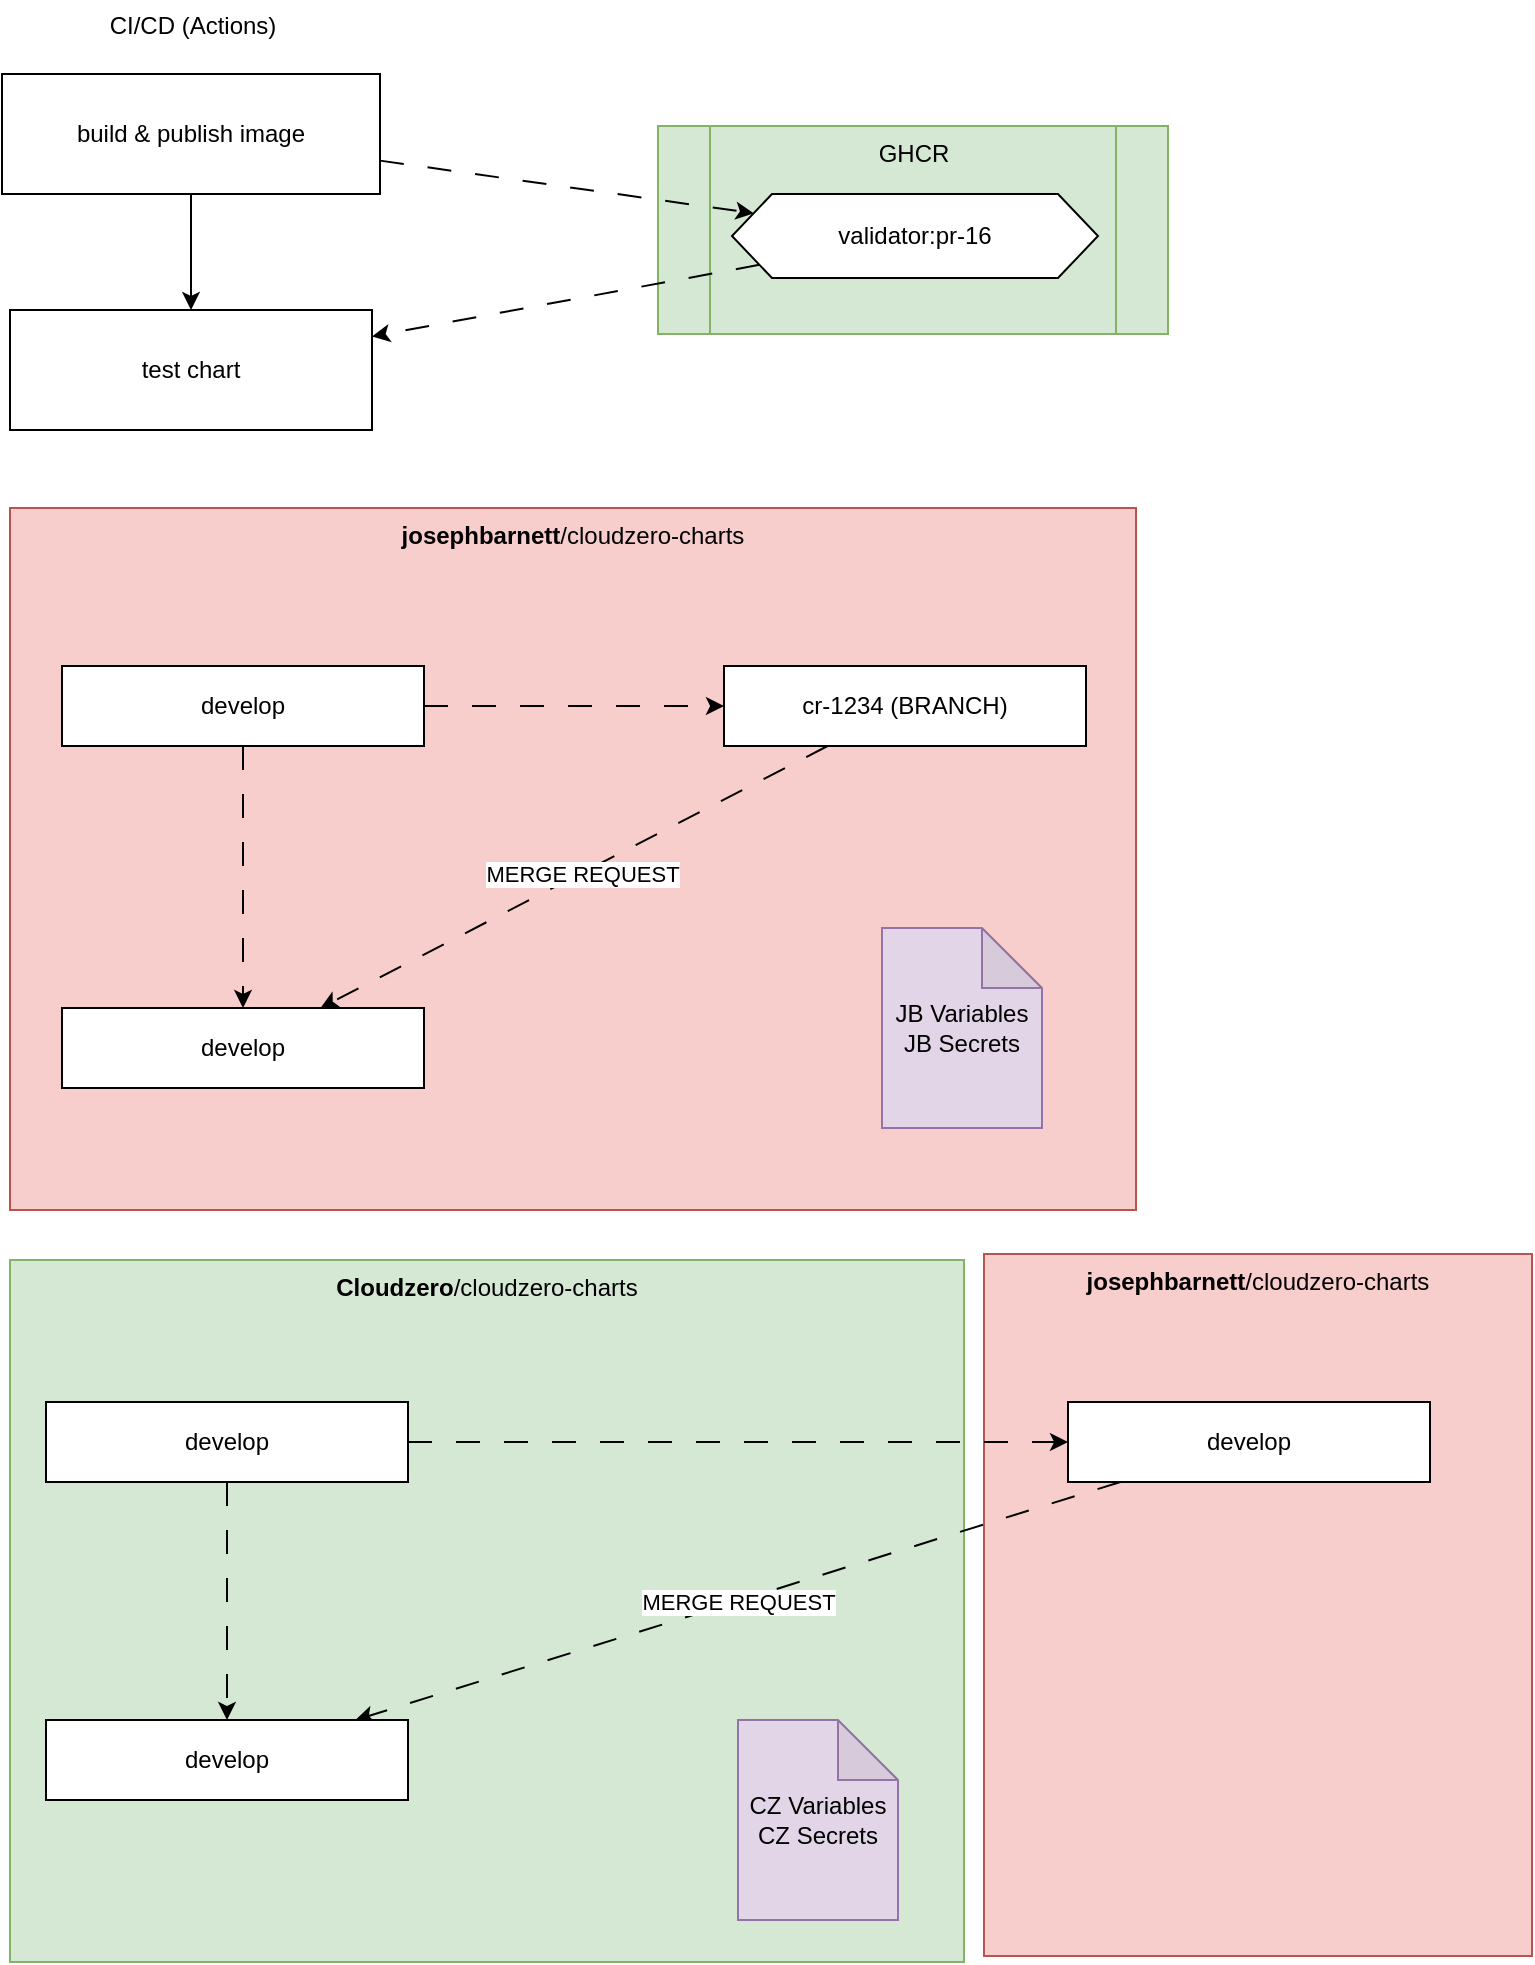 <mxfile>
    <diagram id="fG8iA0srPWsa8p9T6XJ-" name="Page-1">
        <mxGraphModel dx="1434" dy="827" grid="0" gridSize="10" guides="1" tooltips="1" connect="1" arrows="1" fold="1" page="0" pageScale="1" pageWidth="850" pageHeight="1100" math="0" shadow="0">
            <root>
                <mxCell id="0"/>
                <mxCell id="1" parent="0"/>
                <mxCell id="11" style="edgeStyle=none;html=1;" parent="1" source="2" target="3" edge="1">
                    <mxGeometry relative="1" as="geometry"/>
                </mxCell>
                <mxCell id="2" value="build &amp;amp; publish image" style="rounded=0;whiteSpace=wrap;html=1;" parent="1" vertex="1">
                    <mxGeometry x="180" y="233" width="189" height="60" as="geometry"/>
                </mxCell>
                <mxCell id="3" value="test chart" style="rounded=0;whiteSpace=wrap;html=1;" parent="1" vertex="1">
                    <mxGeometry x="184" y="351" width="181" height="60" as="geometry"/>
                </mxCell>
                <mxCell id="5" value="GHCR" style="shape=process;whiteSpace=wrap;html=1;backgroundOutline=1;fillColor=#d5e8d4;strokeColor=#82b366;verticalAlign=top;" parent="1" vertex="1">
                    <mxGeometry x="508" y="259" width="255" height="104" as="geometry"/>
                </mxCell>
                <mxCell id="8" style="edgeStyle=none;html=1;dashed=1;dashPattern=12 12;" parent="1" source="6" target="3" edge="1">
                    <mxGeometry relative="1" as="geometry"/>
                </mxCell>
                <mxCell id="6" value="validator:pr-16" style="shape=hexagon;perimeter=hexagonPerimeter2;whiteSpace=wrap;html=1;fixedSize=1;" parent="1" vertex="1">
                    <mxGeometry x="545" y="293" width="183" height="42" as="geometry"/>
                </mxCell>
                <mxCell id="7" style="edgeStyle=none;html=1;dashed=1;dashPattern=12 12;" parent="1" source="2" target="6" edge="1">
                    <mxGeometry relative="1" as="geometry"/>
                </mxCell>
                <mxCell id="12" value="CI/CD (Actions)" style="text;html=1;align=center;verticalAlign=middle;resizable=0;points=[];autosize=1;strokeColor=none;fillColor=none;" parent="1" vertex="1">
                    <mxGeometry x="224" y="196" width="101" height="26" as="geometry"/>
                </mxCell>
                <mxCell id="13" value="&lt;b&gt;josephbarnett&lt;/b&gt;/cloudzero-charts" style="rounded=0;whiteSpace=wrap;html=1;fillColor=#f8cecc;strokeColor=#b85450;verticalAlign=top;" parent="1" vertex="1">
                    <mxGeometry x="184" y="450" width="563" height="351" as="geometry"/>
                </mxCell>
                <mxCell id="16" style="edgeStyle=none;html=1;dashed=1;dashPattern=12 12;" parent="1" source="14" target="15" edge="1">
                    <mxGeometry relative="1" as="geometry"/>
                </mxCell>
                <mxCell id="17" style="edgeStyle=none;html=1;dashed=1;dashPattern=12 12;" parent="1" source="14" target="18" edge="1">
                    <mxGeometry relative="1" as="geometry"/>
                </mxCell>
                <mxCell id="14" value="develop" style="rounded=0;whiteSpace=wrap;html=1;" parent="1" vertex="1">
                    <mxGeometry x="210" y="529" width="181" height="40" as="geometry"/>
                </mxCell>
                <mxCell id="19" style="edgeStyle=none;html=1;dashed=1;dashPattern=12 12;" parent="1" source="15" target="18" edge="1">
                    <mxGeometry relative="1" as="geometry"/>
                </mxCell>
                <mxCell id="20" value="MERGE REQUEST" style="edgeLabel;html=1;align=center;verticalAlign=middle;resizable=0;points=[];" parent="19" vertex="1" connectable="0">
                    <mxGeometry x="0.089" y="-4" relative="1" as="geometry">
                        <mxPoint x="17" y="-4" as="offset"/>
                    </mxGeometry>
                </mxCell>
                <mxCell id="15" value="cr-1234 (BRANCH)" style="rounded=0;whiteSpace=wrap;html=1;" parent="1" vertex="1">
                    <mxGeometry x="541" y="529" width="181" height="40" as="geometry"/>
                </mxCell>
                <mxCell id="18" value="develop" style="rounded=0;whiteSpace=wrap;html=1;" parent="1" vertex="1">
                    <mxGeometry x="210" y="700" width="181" height="40" as="geometry"/>
                </mxCell>
                <mxCell id="21" value="&lt;b&gt;josephbarnett&lt;/b&gt;/cloudzero-charts" style="rounded=0;whiteSpace=wrap;html=1;fillColor=#f8cecc;strokeColor=#b85450;verticalAlign=top;" parent="1" vertex="1">
                    <mxGeometry x="671" y="823" width="274" height="351" as="geometry"/>
                </mxCell>
                <mxCell id="22" value="&lt;b&gt;Cloudzero&lt;/b&gt;/cloudzero-charts" style="rounded=0;whiteSpace=wrap;html=1;fillColor=#d5e8d4;strokeColor=#82b366;verticalAlign=top;" parent="1" vertex="1">
                    <mxGeometry x="184" y="826" width="477" height="351" as="geometry"/>
                </mxCell>
                <mxCell id="25" style="edgeStyle=none;html=1;dashed=1;dashPattern=12 12;" parent="1" source="23" target="24" edge="1">
                    <mxGeometry relative="1" as="geometry"/>
                </mxCell>
                <mxCell id="27" style="edgeStyle=none;html=1;dashed=1;dashPattern=12 12;" parent="1" source="23" target="26" edge="1">
                    <mxGeometry relative="1" as="geometry"/>
                </mxCell>
                <mxCell id="23" value="develop" style="rounded=0;whiteSpace=wrap;html=1;" parent="1" vertex="1">
                    <mxGeometry x="202" y="897" width="181" height="40" as="geometry"/>
                </mxCell>
                <mxCell id="28" value="MERGE REQUEST" style="edgeStyle=none;html=1;dashed=1;dashPattern=12 12;" parent="1" source="24" target="26" edge="1">
                    <mxGeometry relative="1" as="geometry"/>
                </mxCell>
                <mxCell id="24" value="develop" style="rounded=0;whiteSpace=wrap;html=1;" parent="1" vertex="1">
                    <mxGeometry x="713" y="897" width="181" height="40" as="geometry"/>
                </mxCell>
                <mxCell id="26" value="develop" style="rounded=0;whiteSpace=wrap;html=1;" parent="1" vertex="1">
                    <mxGeometry x="202" y="1056" width="181" height="40" as="geometry"/>
                </mxCell>
                <mxCell id="29" value="CZ Variables&lt;br&gt;CZ Secrets" style="shape=note;whiteSpace=wrap;html=1;backgroundOutline=1;darkOpacity=0.05;fillColor=#e1d5e7;strokeColor=#9673a6;" parent="1" vertex="1">
                    <mxGeometry x="548" y="1056" width="80" height="100" as="geometry"/>
                </mxCell>
                <mxCell id="30" value="JB Variables&lt;br&gt;JB&amp;nbsp;Secrets" style="shape=note;whiteSpace=wrap;html=1;backgroundOutline=1;darkOpacity=0.05;fillColor=#e1d5e7;strokeColor=#9673a6;" parent="1" vertex="1">
                    <mxGeometry x="620" y="660" width="80" height="100" as="geometry"/>
                </mxCell>
            </root>
        </mxGraphModel>
    </diagram>
    <diagram id="ABNr1fowApm8qMt5HBqv" name="Page-2">
        <mxGraphModel dx="1893" dy="1434" grid="0" gridSize="10" guides="1" tooltips="1" connect="1" arrows="1" fold="1" page="0" pageScale="1" pageWidth="850" pageHeight="1100" math="0" shadow="0">
            <root>
                <mxCell id="0"/>
                <mxCell id="1" parent="0"/>
                <mxCell id="wX0GLNSc3Dvqysatx9Gs-14" value="" style="rounded=0;whiteSpace=wrap;html=1;labelBackgroundColor=none;fontFamily=Helvetica;fontSize=17;fontColor=#333333;fillColor=#f5f5f5;strokeColor=#666666;" vertex="1" parent="1">
                    <mxGeometry x="-105" y="-18" width="1029" height="651" as="geometry"/>
                </mxCell>
                <mxCell id="TMAA9AGJtpTwvZdGbHxa-1" style="edgeStyle=none;html=1;" edge="1" parent="1" source="TMAA9AGJtpTwvZdGbHxa-2">
                    <mxGeometry relative="1" as="geometry">
                        <mxPoint x="228" y="267" as="targetPoint"/>
                    </mxGeometry>
                </mxCell>
                <mxCell id="TMAA9AGJtpTwvZdGbHxa-2" value="detect changes" style="rounded=0;whiteSpace=wrap;html=1;fontStyle=1" vertex="1" parent="1">
                    <mxGeometry x="-85" y="237" width="189" height="60" as="geometry"/>
                </mxCell>
                <mxCell id="TMAA9AGJtpTwvZdGbHxa-3" value="WORKFLOW: build-test-publish-image&lt;br&gt;" style="rounded=0;whiteSpace=wrap;html=1;verticalAlign=top;fontStyle=1;fontSize=26;" vertex="1" parent="1">
                    <mxGeometry x="224" y="42" width="655" height="568" as="geometry"/>
                </mxCell>
                <mxCell id="TMAA9AGJtpTwvZdGbHxa-8" value="CI/CD (Actions Workflow)" style="text;html=1;align=center;verticalAlign=middle;resizable=0;points=[];autosize=1;strokeColor=none;fillColor=none;fontStyle=1;fontSize=25;" vertex="1" parent="1">
                    <mxGeometry x="-102" y="-12" width="320" height="42" as="geometry"/>
                </mxCell>
                <mxCell id="TMAA9AGJtpTwvZdGbHxa-9" value="&lt;b&gt;josephbarnett&lt;/b&gt;/cloudzero-charts" style="rounded=0;whiteSpace=wrap;html=1;fillColor=#f8cecc;strokeColor=#b85450;verticalAlign=top;" vertex="1" parent="1">
                    <mxGeometry x="27" y="1067" width="563" height="351" as="geometry"/>
                </mxCell>
                <mxCell id="TMAA9AGJtpTwvZdGbHxa-10" style="edgeStyle=none;html=1;dashed=1;dashPattern=12 12;" edge="1" parent="1" source="TMAA9AGJtpTwvZdGbHxa-12" target="TMAA9AGJtpTwvZdGbHxa-15">
                    <mxGeometry relative="1" as="geometry"/>
                </mxCell>
                <mxCell id="TMAA9AGJtpTwvZdGbHxa-11" style="edgeStyle=none;html=1;dashed=1;dashPattern=12 12;" edge="1" parent="1" source="TMAA9AGJtpTwvZdGbHxa-12" target="TMAA9AGJtpTwvZdGbHxa-16">
                    <mxGeometry relative="1" as="geometry"/>
                </mxCell>
                <mxCell id="TMAA9AGJtpTwvZdGbHxa-12" value="develop" style="rounded=0;whiteSpace=wrap;html=1;" vertex="1" parent="1">
                    <mxGeometry x="53" y="1146" width="181" height="40" as="geometry"/>
                </mxCell>
                <mxCell id="TMAA9AGJtpTwvZdGbHxa-13" style="edgeStyle=none;html=1;dashed=1;dashPattern=12 12;" edge="1" parent="1" source="TMAA9AGJtpTwvZdGbHxa-15" target="TMAA9AGJtpTwvZdGbHxa-16">
                    <mxGeometry relative="1" as="geometry"/>
                </mxCell>
                <mxCell id="TMAA9AGJtpTwvZdGbHxa-14" value="MERGE REQUEST" style="edgeLabel;html=1;align=center;verticalAlign=middle;resizable=0;points=[];" vertex="1" connectable="0" parent="TMAA9AGJtpTwvZdGbHxa-13">
                    <mxGeometry x="0.089" y="-4" relative="1" as="geometry">
                        <mxPoint x="17" y="-4" as="offset"/>
                    </mxGeometry>
                </mxCell>
                <mxCell id="TMAA9AGJtpTwvZdGbHxa-15" value="cr-1234 (BRANCH)" style="rounded=0;whiteSpace=wrap;html=1;" vertex="1" parent="1">
                    <mxGeometry x="384" y="1146" width="181" height="40" as="geometry"/>
                </mxCell>
                <mxCell id="TMAA9AGJtpTwvZdGbHxa-16" value="develop" style="rounded=0;whiteSpace=wrap;html=1;" vertex="1" parent="1">
                    <mxGeometry x="53" y="1317" width="181" height="40" as="geometry"/>
                </mxCell>
                <mxCell id="TMAA9AGJtpTwvZdGbHxa-17" value="&lt;b&gt;josephbarnett&lt;/b&gt;/cloudzero-charts" style="rounded=0;whiteSpace=wrap;html=1;fillColor=#f8cecc;strokeColor=#b85450;verticalAlign=top;" vertex="1" parent="1">
                    <mxGeometry x="514" y="1440" width="274" height="351" as="geometry"/>
                </mxCell>
                <mxCell id="TMAA9AGJtpTwvZdGbHxa-18" value="&lt;b&gt;Cloudzero&lt;/b&gt;/cloudzero-charts" style="rounded=0;whiteSpace=wrap;html=1;fillColor=#d5e8d4;strokeColor=#82b366;verticalAlign=top;" vertex="1" parent="1">
                    <mxGeometry x="27" y="1443" width="477" height="351" as="geometry"/>
                </mxCell>
                <mxCell id="TMAA9AGJtpTwvZdGbHxa-19" style="edgeStyle=none;html=1;dashed=1;dashPattern=12 12;" edge="1" parent="1" source="TMAA9AGJtpTwvZdGbHxa-21" target="TMAA9AGJtpTwvZdGbHxa-23">
                    <mxGeometry relative="1" as="geometry"/>
                </mxCell>
                <mxCell id="TMAA9AGJtpTwvZdGbHxa-20" style="edgeStyle=none;html=1;dashed=1;dashPattern=12 12;" edge="1" parent="1" source="TMAA9AGJtpTwvZdGbHxa-21" target="TMAA9AGJtpTwvZdGbHxa-24">
                    <mxGeometry relative="1" as="geometry"/>
                </mxCell>
                <mxCell id="TMAA9AGJtpTwvZdGbHxa-21" value="develop" style="rounded=0;whiteSpace=wrap;html=1;" vertex="1" parent="1">
                    <mxGeometry x="45" y="1514" width="181" height="40" as="geometry"/>
                </mxCell>
                <mxCell id="TMAA9AGJtpTwvZdGbHxa-22" value="MERGE REQUEST" style="edgeStyle=none;html=1;dashed=1;dashPattern=12 12;" edge="1" parent="1" source="TMAA9AGJtpTwvZdGbHxa-23" target="TMAA9AGJtpTwvZdGbHxa-24">
                    <mxGeometry relative="1" as="geometry"/>
                </mxCell>
                <mxCell id="TMAA9AGJtpTwvZdGbHxa-23" value="develop" style="rounded=0;whiteSpace=wrap;html=1;" vertex="1" parent="1">
                    <mxGeometry x="556" y="1514" width="181" height="40" as="geometry"/>
                </mxCell>
                <mxCell id="TMAA9AGJtpTwvZdGbHxa-24" value="develop" style="rounded=0;whiteSpace=wrap;html=1;" vertex="1" parent="1">
                    <mxGeometry x="45" y="1673" width="181" height="40" as="geometry"/>
                </mxCell>
                <mxCell id="TMAA9AGJtpTwvZdGbHxa-25" value="CZ Variables&lt;br&gt;CZ Secrets" style="shape=note;whiteSpace=wrap;html=1;backgroundOutline=1;darkOpacity=0.05;fillColor=#e1d5e7;strokeColor=#9673a6;" vertex="1" parent="1">
                    <mxGeometry x="391" y="1673" width="80" height="100" as="geometry"/>
                </mxCell>
                <mxCell id="TMAA9AGJtpTwvZdGbHxa-26" value="JB Variables&lt;br&gt;JB&amp;nbsp;Secrets" style="shape=note;whiteSpace=wrap;html=1;backgroundOutline=1;darkOpacity=0.05;fillColor=#e1d5e7;strokeColor=#9673a6;" vertex="1" parent="1">
                    <mxGeometry x="463" y="1277" width="80" height="100" as="geometry"/>
                </mxCell>
                <mxCell id="TMAA9AGJtpTwvZdGbHxa-27" value="&lt;font style=&quot;font-size: 17px;&quot;&gt;JOB: test_line&lt;/font&gt;" style="rounded=0;whiteSpace=wrap;html=1;fontStyle=1;fontSize=17;" vertex="1" parent="1">
                    <mxGeometry x="282" y="139" width="278" height="60" as="geometry"/>
                </mxCell>
                <mxCell id="wX0GLNSc3Dvqysatx9Gs-1" style="edgeStyle=none;html=1;fontFamily=Helvetica;fontSize=17;fontColor=default;exitX=0.902;exitY=1.012;exitDx=0;exitDy=0;exitPerimeter=0;" edge="1" parent="1" source="TMAA9AGJtpTwvZdGbHxa-28" target="TMAA9AGJtpTwvZdGbHxa-29">
                    <mxGeometry relative="1" as="geometry">
                        <mxPoint x="881" y="358" as="sourcePoint"/>
                    </mxGeometry>
                </mxCell>
                <mxCell id="wX0GLNSc3Dvqysatx9Gs-11" value="3. PUBLISH" style="edgeLabel;html=1;align=center;verticalAlign=middle;resizable=0;points=[];fontSize=17;fontFamily=Helvetica;fontColor=default;" vertex="1" connectable="0" parent="wX0GLNSc3Dvqysatx9Gs-1">
                    <mxGeometry x="-0.732" y="-1" relative="1" as="geometry">
                        <mxPoint as="offset"/>
                    </mxGeometry>
                </mxCell>
                <mxCell id="wX0GLNSc3Dvqysatx9Gs-5" value="1. BUILD" style="edgeStyle=none;html=1;entryX=0.5;entryY=0;entryDx=0;entryDy=0;fontFamily=Helvetica;fontSize=17;fontColor=default;exitX=0.118;exitY=0.992;exitDx=0;exitDy=0;exitPerimeter=0;" edge="1" parent="1" source="TMAA9AGJtpTwvZdGbHxa-28" target="wX0GLNSc3Dvqysatx9Gs-4">
                    <mxGeometry relative="1" as="geometry"/>
                </mxCell>
                <mxCell id="wX0GLNSc3Dvqysatx9Gs-7" style="edgeStyle=none;html=1;fontFamily=Helvetica;fontSize=17;fontColor=default;exitX=0.5;exitY=1;exitDx=0;exitDy=0;" edge="1" parent="1" source="TMAA9AGJtpTwvZdGbHxa-28" target="wX0GLNSc3Dvqysatx9Gs-3">
                    <mxGeometry relative="1" as="geometry">
                        <mxPoint x="553" y="364" as="sourcePoint"/>
                    </mxGeometry>
                </mxCell>
                <mxCell id="wX0GLNSc3Dvqysatx9Gs-8" value="2. TEST" style="edgeLabel;html=1;align=center;verticalAlign=middle;resizable=0;points=[];fontSize=17;fontFamily=Helvetica;fontColor=default;" vertex="1" connectable="0" parent="wX0GLNSc3Dvqysatx9Gs-7">
                    <mxGeometry x="-0.305" y="1" relative="1" as="geometry">
                        <mxPoint x="-1" y="12" as="offset"/>
                    </mxGeometry>
                </mxCell>
                <mxCell id="TMAA9AGJtpTwvZdGbHxa-28" value="&lt;span style=&quot;font-size: 17px;&quot;&gt;JOB:&amp;nbsp;&lt;/span&gt;&lt;div style=&quot;line-height: 18px; font-size: 15px;&quot;&gt;&lt;span style=&quot;font-size: 15px;&quot;&gt;build_test_chart_install_maybe_publish_image&lt;/span&gt;&lt;/div&gt;" style="rounded=0;whiteSpace=wrap;html=1;fontStyle=1;fontColor=default;labelBackgroundColor=none;fontFamily=Helvetica;fontSize=15;" vertex="1" parent="1">
                    <mxGeometry x="281" y="308" width="525" height="60" as="geometry"/>
                </mxCell>
                <mxCell id="TMAA9AGJtpTwvZdGbHxa-29" value="GHCR" style="rounded=0;whiteSpace=wrap;html=1;" vertex="1" parent="1">
                    <mxGeometry x="703" y="543" width="105" height="40" as="geometry"/>
                </mxCell>
                <mxCell id="wX0GLNSc3Dvqysatx9Gs-2" value="is develop&lt;br&gt;or tag" style="rhombus;whiteSpace=wrap;html=1;labelBackgroundColor=none;fontFamily=Helvetica;fontSize=17;fillColor=#ffe6cc;strokeColor=#d79b00;" vertex="1" parent="1">
                    <mxGeometry x="657" y="430" width="197" height="94" as="geometry"/>
                </mxCell>
                <mxCell id="wX0GLNSc3Dvqysatx9Gs-6" value="USES" style="edgeStyle=none;html=1;fontFamily=Helvetica;fontSize=17;fontColor=default;" edge="1" parent="1" source="wX0GLNSc3Dvqysatx9Gs-3" target="wX0GLNSc3Dvqysatx9Gs-4">
                    <mxGeometry relative="1" as="geometry"/>
                </mxCell>
                <mxCell id="wX0GLNSc3Dvqysatx9Gs-3" value="install chart" style="rounded=0;whiteSpace=wrap;html=1;" vertex="1" parent="1">
                    <mxGeometry x="495" y="451" width="105" height="40" as="geometry"/>
                </mxCell>
                <mxCell id="wX0GLNSc3Dvqysatx9Gs-4" value="local registry" style="rounded=0;whiteSpace=wrap;html=1;" vertex="1" parent="1">
                    <mxGeometry x="290" y="451" width="105" height="40" as="geometry"/>
                </mxCell>
                <mxCell id="wX0GLNSc3Dvqysatx9Gs-12" value="GATE" style="text;html=1;align=center;verticalAlign=middle;resizable=0;points=[];autosize=1;strokeColor=none;fillColor=none;fontSize=17;fontFamily=Helvetica;fontColor=default;" vertex="1" parent="1">
                    <mxGeometry x="724" y="430" width="63" height="32" as="geometry"/>
                </mxCell>
            </root>
        </mxGraphModel>
    </diagram>
    <diagram id="g6ZW1OqGiMF2-1xVO30M" name="permissions">
        <mxGraphModel dx="1992" dy="1503" grid="0" gridSize="10" guides="1" tooltips="1" connect="1" arrows="1" fold="1" page="0" pageScale="1" pageWidth="850" pageHeight="1100" math="0" shadow="0">
            <root>
                <mxCell id="0"/>
                <mxCell id="1" parent="0"/>
                <mxCell id="kuVMDy47fpVwiz9Bwic2-31" style="edgeStyle=none;html=1;fontFamily=Helvetica;fontSize=17;fontColor=default;dashed=1;dashPattern=12 12;startArrow=none;" edge="1" parent="1" source="kuVMDy47fpVwiz9Bwic2-49">
                    <mxGeometry relative="1" as="geometry">
                        <mxPoint x="-104" y="606" as="targetPoint"/>
                    </mxGeometry>
                </mxCell>
                <mxCell id="kuVMDy47fpVwiz9Bwic2-4" value="PUBLIC REPO" style="text;html=1;align=center;verticalAlign=middle;resizable=0;points=[];autosize=1;strokeColor=none;fillColor=none;fontStyle=1;fontSize=25;" vertex="1" parent="1">
                    <mxGeometry x="-199" y="-251" width="189" height="42" as="geometry"/>
                </mxCell>
                <mxCell id="kuVMDy47fpVwiz9Bwic2-26" value="FORK" style="text;html=1;align=center;verticalAlign=middle;resizable=0;points=[];autosize=1;strokeColor=none;fillColor=none;fontStyle=1;fontSize=25;" vertex="1" parent="1">
                    <mxGeometry x="505" y="-251" width="89" height="42" as="geometry"/>
                </mxCell>
                <mxCell id="kuVMDy47fpVwiz9Bwic2-27" value="GH SECRETS" style="text;html=1;align=center;verticalAlign=middle;resizable=0;points=[];autosize=1;strokeColor=none;fillColor=none;fontStyle=1;fontSize=25;" vertex="1" parent="1">
                    <mxGeometry x="14" y="-251" width="181" height="42" as="geometry"/>
                </mxCell>
                <mxCell id="kuVMDy47fpVwiz9Bwic2-28" value="GH ACTIONS" style="text;html=1;align=center;verticalAlign=middle;resizable=0;points=[];autosize=1;strokeColor=none;fillColor=none;fontStyle=1;fontSize=25;" vertex="1" parent="1">
                    <mxGeometry x="241" y="-251" width="174" height="42" as="geometry"/>
                </mxCell>
                <mxCell id="kuVMDy47fpVwiz9Bwic2-29" value="GH SECRETS" style="text;html=1;align=center;verticalAlign=middle;resizable=0;points=[];autosize=1;strokeColor=none;fillColor=none;fontStyle=1;fontSize=25;" vertex="1" parent="1">
                    <mxGeometry x="677" y="-251" width="181" height="42" as="geometry"/>
                </mxCell>
                <mxCell id="kuVMDy47fpVwiz9Bwic2-30" value="GH ACTIONS" style="text;html=1;align=center;verticalAlign=middle;resizable=0;points=[];autosize=1;strokeColor=none;fillColor=none;fontStyle=1;fontSize=25;" vertex="1" parent="1">
                    <mxGeometry x="904" y="-251" width="174" height="42" as="geometry"/>
                </mxCell>
                <mxCell id="kuVMDy47fpVwiz9Bwic2-32" style="edgeStyle=none;html=1;fontFamily=Helvetica;fontSize=17;fontColor=default;dashed=1;dashPattern=12 12;startArrow=none;" edge="1" parent="1" source="kuVMDy47fpVwiz9Bwic2-55">
                    <mxGeometry relative="1" as="geometry">
                        <mxPoint x="104.32" y="599" as="targetPoint"/>
                        <mxPoint x="103.833" y="-216" as="sourcePoint"/>
                    </mxGeometry>
                </mxCell>
                <mxCell id="kuVMDy47fpVwiz9Bwic2-33" style="edgeStyle=none;html=1;fontFamily=Helvetica;fontSize=17;fontColor=default;dashed=1;dashPattern=12 12;startArrow=none;" edge="1" parent="1" source="kuVMDy47fpVwiz9Bwic2-53">
                    <mxGeometry relative="1" as="geometry">
                        <mxPoint x="327.82" y="596" as="targetPoint"/>
                        <mxPoint x="327.333" y="-219" as="sourcePoint"/>
                    </mxGeometry>
                </mxCell>
                <mxCell id="kuVMDy47fpVwiz9Bwic2-35" style="edgeStyle=none;html=1;fontFamily=Helvetica;fontSize=17;fontColor=default;dashed=1;dashPattern=12 12;startArrow=none;" edge="1" parent="1" source="kuVMDy47fpVwiz9Bwic2-42">
                    <mxGeometry relative="1" as="geometry">
                        <mxPoint x="549.32" y="601" as="targetPoint"/>
                        <mxPoint x="548.833" y="-214" as="sourcePoint"/>
                    </mxGeometry>
                </mxCell>
                <mxCell id="kuVMDy47fpVwiz9Bwic2-36" style="edgeStyle=none;html=1;fontFamily=Helvetica;fontSize=17;fontColor=default;dashed=1;dashPattern=12 12;startArrow=none;" edge="1" parent="1" source="kuVMDy47fpVwiz9Bwic2-45">
                    <mxGeometry relative="1" as="geometry">
                        <mxPoint x="767.32" y="595" as="targetPoint"/>
                        <mxPoint x="766.833" y="-220" as="sourcePoint"/>
                    </mxGeometry>
                </mxCell>
                <mxCell id="kuVMDy47fpVwiz9Bwic2-37" style="edgeStyle=none;html=1;fontFamily=Helvetica;fontSize=17;fontColor=default;dashed=1;dashPattern=12 12;" edge="1" parent="1">
                    <mxGeometry relative="1" as="geometry">
                        <mxPoint x="980.49" y="595" as="targetPoint"/>
                        <mxPoint x="980.003" y="-220" as="sourcePoint"/>
                    </mxGeometry>
                </mxCell>
                <mxCell id="kuVMDy47fpVwiz9Bwic2-40" style="edgeStyle=none;html=1;fontFamily=Helvetica;fontSize=17;fontColor=default;" edge="1" parent="1" source="kuVMDy47fpVwiz9Bwic2-38" target="kuVMDy47fpVwiz9Bwic2-39">
                    <mxGeometry relative="1" as="geometry"/>
                </mxCell>
                <mxCell id="kuVMDy47fpVwiz9Bwic2-41" value="FORK" style="edgeLabel;html=1;align=center;verticalAlign=middle;resizable=0;points=[];fontSize=17;fontFamily=Helvetica;fontColor=default;" vertex="1" connectable="0" parent="kuVMDy47fpVwiz9Bwic2-40">
                    <mxGeometry x="-0.722" y="-1" relative="1" as="geometry">
                        <mxPoint as="offset"/>
                    </mxGeometry>
                </mxCell>
                <mxCell id="kuVMDy47fpVwiz9Bwic2-39" value="" style="rounded=0;whiteSpace=wrap;html=1;labelBackgroundColor=none;fontFamily=Helvetica;fontSize=17;fontColor=default;" vertex="1" parent="1">
                    <mxGeometry x="-164.5" y="-142.5" width="120" height="60" as="geometry"/>
                </mxCell>
                <mxCell id="kuVMDy47fpVwiz9Bwic2-43" value="" style="edgeStyle=none;html=1;fontFamily=Helvetica;fontSize=17;fontColor=default;dashed=1;dashPattern=12 12;endArrow=none;" edge="1" parent="1" target="kuVMDy47fpVwiz9Bwic2-42">
                    <mxGeometry relative="1" as="geometry">
                        <mxPoint x="549.32" y="601" as="targetPoint"/>
                        <mxPoint x="548.833" y="-214" as="sourcePoint"/>
                    </mxGeometry>
                </mxCell>
                <mxCell id="kuVMDy47fpVwiz9Bwic2-48" style="edgeStyle=none;html=1;entryX=0;entryY=0;entryDx=0;entryDy=0;fontFamily=Helvetica;fontSize=17;fontColor=default;exitX=1;exitY=0;exitDx=0;exitDy=0;" edge="1" parent="1" source="kuVMDy47fpVwiz9Bwic2-42" target="kuVMDy47fpVwiz9Bwic2-44">
                    <mxGeometry relative="1" as="geometry"/>
                </mxCell>
                <mxCell id="kuVMDy47fpVwiz9Bwic2-51" style="edgeStyle=none;html=1;entryX=1;entryY=0;entryDx=0;entryDy=0;fontFamily=Helvetica;fontSize=17;fontColor=default;exitX=-0.001;exitY=0.847;exitDx=0;exitDy=0;exitPerimeter=0;" edge="1" parent="1" source="kuVMDy47fpVwiz9Bwic2-42" target="kuVMDy47fpVwiz9Bwic2-49">
                    <mxGeometry relative="1" as="geometry"/>
                </mxCell>
                <mxCell id="kuVMDy47fpVwiz9Bwic2-52" value="OPEN PR" style="edgeLabel;html=1;align=center;verticalAlign=middle;resizable=0;points=[];fontSize=17;fontFamily=Helvetica;fontColor=default;" vertex="1" connectable="0" parent="kuVMDy47fpVwiz9Bwic2-51">
                    <mxGeometry x="-0.031" y="-2" relative="1" as="geometry">
                        <mxPoint as="offset"/>
                    </mxGeometry>
                </mxCell>
                <mxCell id="kuVMDy47fpVwiz9Bwic2-42" value="PUSH &lt;br&gt;CODE CHANGE&lt;br&gt;" style="rounded=0;whiteSpace=wrap;html=1;labelBackgroundColor=none;fontFamily=Helvetica;fontSize=17;fillColor=#d5e8d4;strokeColor=#82b366;" vertex="1" parent="1">
                    <mxGeometry x="489.5" y="-72" width="120" height="338" as="geometry"/>
                </mxCell>
                <mxCell id="kuVMDy47fpVwiz9Bwic2-46" style="edgeStyle=none;html=1;fontFamily=Helvetica;fontSize=17;fontColor=default;" edge="1" parent="1" source="kuVMDy47fpVwiz9Bwic2-44" target="kuVMDy47fpVwiz9Bwic2-45">
                    <mxGeometry relative="1" as="geometry"/>
                </mxCell>
                <mxCell id="kuVMDy47fpVwiz9Bwic2-44" value="RUN" style="rounded=0;whiteSpace=wrap;html=1;labelBackgroundColor=none;fontFamily=Helvetica;fontSize=17;fillColor=#d5e8d4;strokeColor=#82b366;" vertex="1" parent="1">
                    <mxGeometry x="924" y="-70" width="120" height="219" as="geometry"/>
                </mxCell>
                <mxCell id="kuVMDy47fpVwiz9Bwic2-47" value="" style="edgeStyle=none;html=1;fontFamily=Helvetica;fontSize=17;fontColor=default;dashed=1;dashPattern=12 12;endArrow=none;" edge="1" parent="1" target="kuVMDy47fpVwiz9Bwic2-45">
                    <mxGeometry relative="1" as="geometry">
                        <mxPoint x="767.32" y="595" as="targetPoint"/>
                        <mxPoint x="766.833" y="-220" as="sourcePoint"/>
                    </mxGeometry>
                </mxCell>
                <mxCell id="kuVMDy47fpVwiz9Bwic2-45" value="GET SECRETS" style="rounded=0;whiteSpace=wrap;html=1;labelBackgroundColor=none;fontFamily=Helvetica;fontSize=17;fillColor=#d5e8d4;strokeColor=#82b366;" vertex="1" parent="1">
                    <mxGeometry x="707.5" y="17.5" width="120" height="44" as="geometry"/>
                </mxCell>
                <mxCell id="kuVMDy47fpVwiz9Bwic2-38" value="" style="rounded=0;whiteSpace=wrap;html=1;labelBackgroundColor=none;fontFamily=Helvetica;fontSize=17;" vertex="1" parent="1">
                    <mxGeometry x="489.5" y="-149" width="120" height="73" as="geometry"/>
                </mxCell>
                <mxCell id="kuVMDy47fpVwiz9Bwic2-50" value="" style="edgeStyle=none;html=1;fontFamily=Helvetica;fontSize=17;fontColor=default;dashed=1;dashPattern=12 12;endArrow=none;" edge="1" parent="1" source="kuVMDy47fpVwiz9Bwic2-4" target="kuVMDy47fpVwiz9Bwic2-49">
                    <mxGeometry relative="1" as="geometry">
                        <mxPoint x="-104" y="606" as="targetPoint"/>
                        <mxPoint x="-104.487" y="-209" as="sourcePoint"/>
                    </mxGeometry>
                </mxCell>
                <mxCell id="kuVMDy47fpVwiz9Bwic2-58" style="edgeStyle=none;html=1;entryX=0;entryY=0;entryDx=0;entryDy=0;fontFamily=Helvetica;fontSize=17;fontColor=default;exitX=1.015;exitY=0.13;exitDx=0;exitDy=0;exitPerimeter=0;" edge="1" parent="1" source="kuVMDy47fpVwiz9Bwic2-49" target="kuVMDy47fpVwiz9Bwic2-53">
                    <mxGeometry relative="1" as="geometry"/>
                </mxCell>
                <mxCell id="kuVMDy47fpVwiz9Bwic2-59" value="RUN WORKFLOW" style="edgeLabel;html=1;align=center;verticalAlign=middle;resizable=0;points=[];fontSize=17;fontFamily=Helvetica;fontColor=default;" vertex="1" connectable="0" parent="kuVMDy47fpVwiz9Bwic2-58">
                    <mxGeometry x="-0.708" y="5" relative="1" as="geometry">
                        <mxPoint x="57" y="-1" as="offset"/>
                    </mxGeometry>
                </mxCell>
                <mxCell id="kuVMDy47fpVwiz9Bwic2-49" value="OPEN PR" style="rounded=0;whiteSpace=wrap;html=1;labelBackgroundColor=none;fontFamily=Helvetica;fontSize=17;fillColor=#d5e8d4;strokeColor=#82b366;" vertex="1" parent="1">
                    <mxGeometry x="-164.5" y="215" width="120" height="252" as="geometry"/>
                </mxCell>
                <mxCell id="kuVMDy47fpVwiz9Bwic2-54" value="" style="edgeStyle=none;html=1;fontFamily=Helvetica;fontSize=17;fontColor=default;dashed=1;dashPattern=12 12;endArrow=none;" edge="1" parent="1" target="kuVMDy47fpVwiz9Bwic2-53">
                    <mxGeometry relative="1" as="geometry">
                        <mxPoint x="327.82" y="596" as="targetPoint"/>
                        <mxPoint x="327.333" y="-219" as="sourcePoint"/>
                    </mxGeometry>
                </mxCell>
                <mxCell id="kuVMDy47fpVwiz9Bwic2-57" style="edgeStyle=none;html=1;entryX=1;entryY=0.25;entryDx=0;entryDy=0;fontFamily=Helvetica;fontSize=17;fontColor=default;exitX=0.033;exitY=0.31;exitDx=0;exitDy=0;exitPerimeter=0;" edge="1" parent="1" source="kuVMDy47fpVwiz9Bwic2-53" target="kuVMDy47fpVwiz9Bwic2-55">
                    <mxGeometry relative="1" as="geometry"/>
                </mxCell>
                <mxCell id="kuVMDy47fpVwiz9Bwic2-53" value="RUN" style="rounded=0;whiteSpace=wrap;html=1;labelBackgroundColor=none;fontFamily=Helvetica;fontSize=17;fillColor=#fff2cc;strokeColor=#d6b656;" vertex="1" parent="1">
                    <mxGeometry x="268" y="244" width="120" height="168" as="geometry"/>
                </mxCell>
                <mxCell id="kuVMDy47fpVwiz9Bwic2-56" value="" style="edgeStyle=none;html=1;fontFamily=Helvetica;fontSize=17;fontColor=default;dashed=1;dashPattern=12 12;endArrow=none;" edge="1" parent="1" target="kuVMDy47fpVwiz9Bwic2-55">
                    <mxGeometry relative="1" as="geometry">
                        <mxPoint x="104.32" y="599" as="targetPoint"/>
                        <mxPoint x="103.833" y="-216" as="sourcePoint"/>
                    </mxGeometry>
                </mxCell>
                <mxCell id="kuVMDy47fpVwiz9Bwic2-55" value="GET SECRETS" style="rounded=0;whiteSpace=wrap;html=1;labelBackgroundColor=none;fontFamily=Helvetica;fontSize=17;fillColor=#f8cecc;strokeColor=#b85450;" vertex="1" parent="1">
                    <mxGeometry x="42" y="286" width="120" height="44" as="geometry"/>
                </mxCell>
                <mxCell id="kuVMDy47fpVwiz9Bwic2-60" value="" style="whiteSpace=wrap;html=1;shape=mxgraph.basic.rectCallout;dx=38.4;dy=64;boundedLbl=1;labelBackgroundColor=none;fontFamily=Helvetica;fontSize=17;fontColor=default;rotation=90;" vertex="1" parent="1">
                    <mxGeometry x="632.5" y="28.5" width="202" height="746" as="geometry"/>
                </mxCell>
                <mxCell id="kuVMDy47fpVwiz9Bwic2-62" value="&lt;span style=&quot;&quot;&gt;Since this Actions workflow origin is from a fork it CANNOT access secrets during the workflow run since the job did not originate in the same repository &lt;br&gt;(eg. a_branch_on_the_repo)&lt;br&gt;&lt;br&gt;&lt;br&gt;If the result was running on &quot;develop&quot; or &quot;main&quot; the secrets access to GITHUB_TOKEN for the job would inherit the permissions necessary to publish the image to Github Container Registry&lt;br&gt;&lt;/span&gt;" style="text;html=1;strokeColor=none;fillColor=none;align=left;verticalAlign=middle;whiteSpace=wrap;rounded=0;labelBackgroundColor=none;fontFamily=Helvetica;fontSize=17;fontColor=default;" vertex="1" parent="1">
                    <mxGeometry x="450" y="344.5" width="635" height="91" as="geometry"/>
                </mxCell>
            </root>
        </mxGraphModel>
    </diagram>
    <diagram id="VTOuqRqDGmfDY9skgoLc" name="workflow">
        <mxGraphModel dx="1194" dy="827" grid="0" gridSize="10" guides="1" tooltips="1" connect="1" arrows="1" fold="1" page="0" pageScale="1" pageWidth="850" pageHeight="1100" math="0" shadow="0">
            <root>
                <mxCell id="0"/>
                <mxCell id="1" parent="0"/>
            </root>
        </mxGraphModel>
    </diagram>
</mxfile>